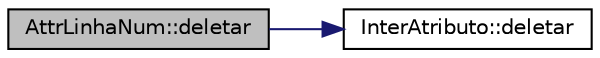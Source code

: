 digraph "AttrLinhaNum::deletar"
{
  edge [fontname="Helvetica",fontsize="10",labelfontname="Helvetica",labelfontsize="10"];
  node [fontname="Helvetica",fontsize="10",shape=record];
  rankdir="LR";
  Node22 [label="AttrLinhaNum::deletar",height=0.2,width=0.4,color="black", fillcolor="grey75", style="filled", fontcolor="black"];
  Node22 -> Node23 [color="midnightblue",fontsize="10",style="solid",fontname="Helvetica"];
  Node23 [label="InterAtributo::deletar",height=0.2,width=0.4,color="black", fillcolor="white", style="filled",URL="$class_inter_atributo.html#a65e1d2172c46f207e5ef406dd57ef06b",tooltip="Destrutor de um atributo e suas eventuais dependências. "];
}
